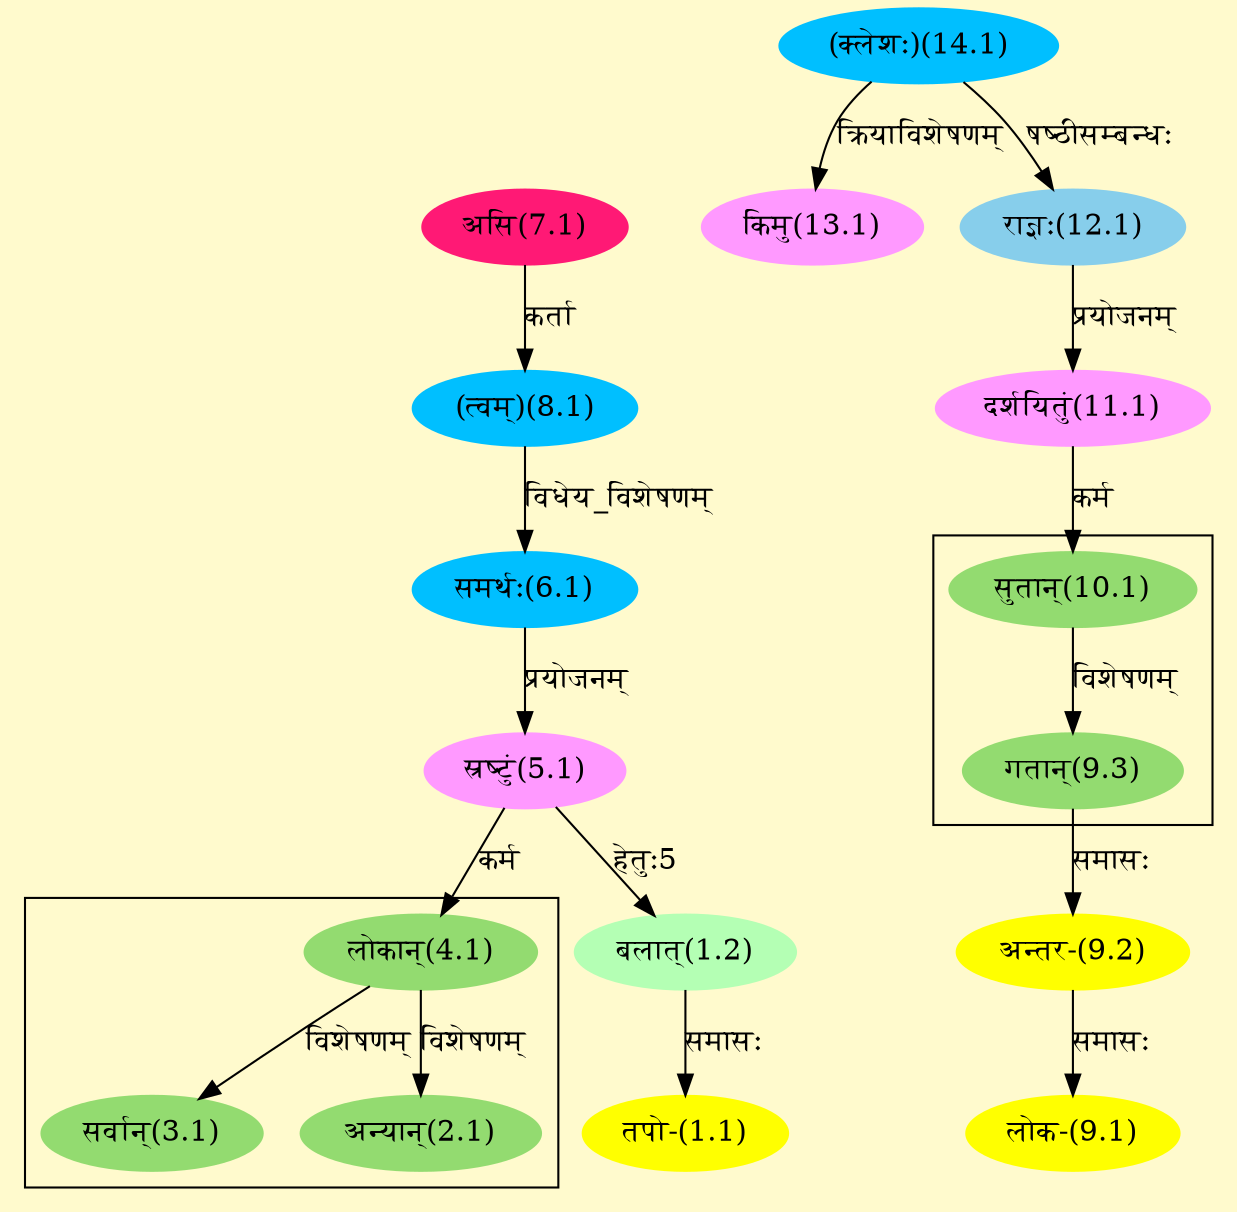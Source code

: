 digraph G{
rankdir=BT;
 compound=true;
 bgcolor="lemonchiffon1";

subgraph cluster_1{
Node2_1 [style=filled, color="#93DB70" label = "अन्यान्(2.1)"]
Node4_1 [style=filled, color="#93DB70" label = "लोकान्(4.1)"]
Node3_1 [style=filled, color="#93DB70" label = "सर्वान्(3.1)"]

}

subgraph cluster_2{
Node9_3 [style=filled, color="#93DB70" label = "गतान्(9.3)"]
Node10_1 [style=filled, color="#93DB70" label = "सुतान्(10.1)"]

}
Node1_1 [style=filled, color="#FFFF00" label = "तपो-(1.1)"]
Node1_2 [style=filled, color="#B4FFB4" label = "बलात्(1.2)"]
Node5_1 [style=filled, color="#FF99FF" label = "स्रष्टुं(5.1)"]
Node4_1 [style=filled, color="#93DB70" label = "लोकान्(4.1)"]
Node6_1 [style=filled, color="#00BFFF" label = "समर्थः(6.1)"]
Node8_1 [style=filled, color="#00BFFF" label = "(त्वम्)(8.1)"]
Node7_1 [style=filled, color="#FF1975" label = "असि(7.1)"]
Node9_1 [style=filled, color="#FFFF00" label = "लोक-(9.1)"]
Node9_2 [style=filled, color="#FFFF00" label = "अन्तर-(9.2)"]
Node9_3 [style=filled, color="#93DB70" label = "गतान्(9.3)"]
Node10_1 [style=filled, color="#93DB70" label = "सुतान्(10.1)"]
Node11_1 [style=filled, color="#FF99FF" label = "दर्शयितुं(11.1)"]
Node12_1 [style=filled, color="#87CEEB" label = "राज्ञः(12.1)"]
Node14_1 [style=filled, color="#00BFFF" label = "(क्लेशः)(14.1)"]
Node13_1 [style=filled, color="#FF99FF" label = "किमु(13.1)"]
/* Start of Relations section */

Node1_1 -> Node1_2 [  label="समासः"  dir="back" ]
Node1_2 -> Node5_1 [  label="हेतुः5"  dir="back" ]
Node2_1 -> Node4_1 [  label="विशेषणम्"  dir="back" ]
Node3_1 -> Node4_1 [  label="विशेषणम्"  dir="back" ]
Node4_1 -> Node5_1 [  label="कर्म"  dir="back" ]
Node5_1 -> Node6_1 [  label="प्रयोजनम्"  dir="back" ]
Node6_1 -> Node8_1 [  label="विधेय_विशेषणम्"  dir="back" ]
Node8_1 -> Node7_1 [  label="कर्ता"  dir="back" ]
Node9_1 -> Node9_2 [  label="समासः"  dir="back" ]
Node9_2 -> Node9_3 [  label="समासः"  dir="back" ]
Node9_3 -> Node10_1 [  label="विशेषणम्"  dir="back" ]
Node10_1 -> Node11_1 [  label="कर्म"  dir="back" ]
Node11_1 -> Node12_1 [  label="प्रयोजनम्"  dir="back" ]
Node12_1 -> Node14_1 [  label="षष्ठीसम्बन्धः"  dir="back" ]
Node13_1 -> Node14_1 [  label="क्रियाविशेषणम्"  dir="back" ]
}
